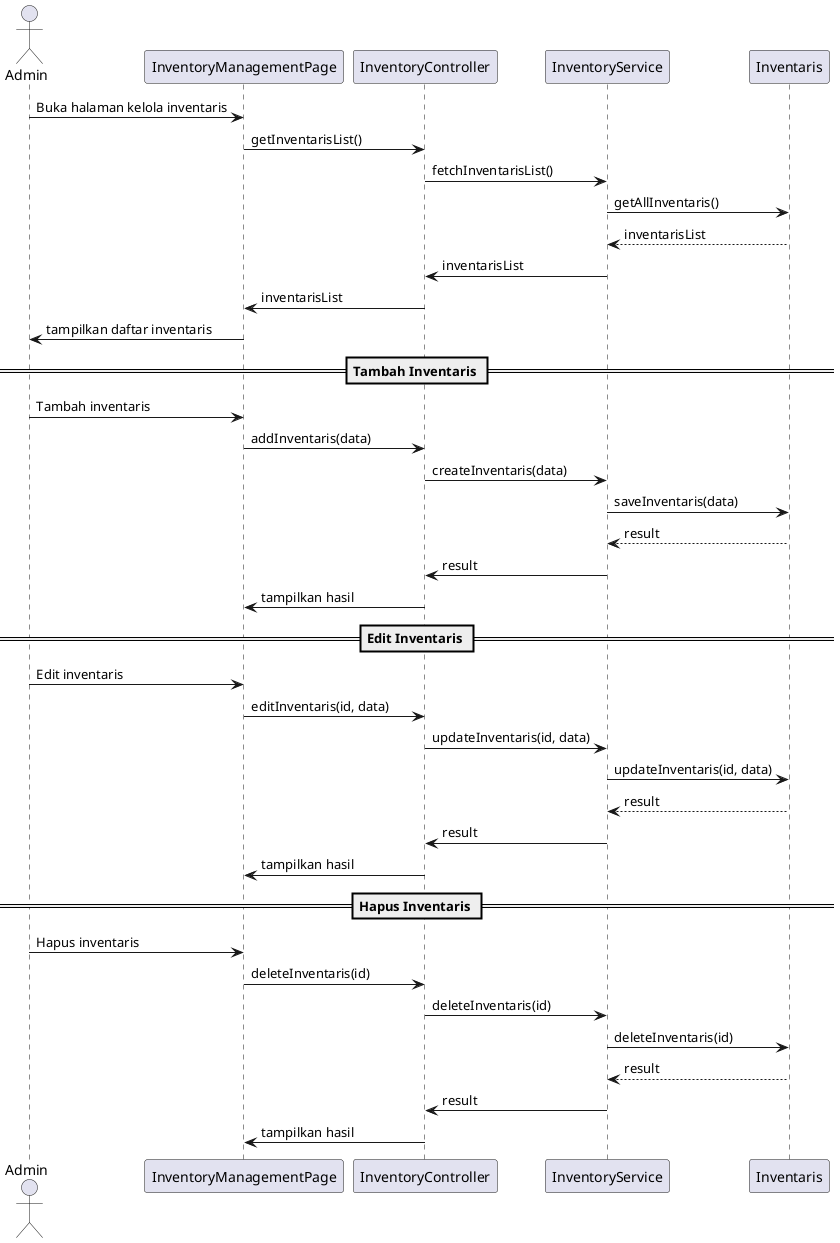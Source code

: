 @startuml
actor Admin
participant "InventoryManagementPage" as UI
participant "InventoryController" as Controller
participant "InventoryService" as Service
participant "Inventaris" as InventarisEntity

Admin -> UI : Buka halaman kelola inventaris
UI -> Controller : getInventarisList()
Controller -> Service : fetchInventarisList()
Service -> InventarisEntity : getAllInventaris()
InventarisEntity --> Service : inventarisList
Service -> Controller : inventarisList
Controller -> UI : inventarisList
UI -> Admin : tampilkan daftar inventaris

== Tambah Inventaris ==
Admin -> UI : Tambah inventaris
UI -> Controller : addInventaris(data)
Controller -> Service : createInventaris(data)
Service -> InventarisEntity : saveInventaris(data)
InventarisEntity --> Service : result
Service -> Controller : result
Controller -> UI : tampilkan hasil

== Edit Inventaris ==
Admin -> UI : Edit inventaris
UI -> Controller : editInventaris(id, data)
Controller -> Service : updateInventaris(id, data)
Service -> InventarisEntity : updateInventaris(id, data)
InventarisEntity --> Service : result
Service -> Controller : result
Controller -> UI : tampilkan hasil

== Hapus Inventaris ==
Admin -> UI : Hapus inventaris
UI -> Controller : deleteInventaris(id)
Controller -> Service : deleteInventaris(id)
Service -> InventarisEntity : deleteInventaris(id)
InventarisEntity --> Service : result
Service -> Controller : result
Controller -> UI : tampilkan hasil
@enduml
